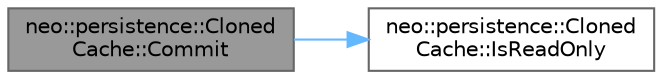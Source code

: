 digraph "neo::persistence::ClonedCache::Commit"
{
 // LATEX_PDF_SIZE
  bgcolor="transparent";
  edge [fontname=Helvetica,fontsize=10,labelfontname=Helvetica,labelfontsize=10];
  node [fontname=Helvetica,fontsize=10,shape=box,height=0.2,width=0.4];
  rankdir="LR";
  Node1 [id="Node000001",label="neo::persistence::Cloned\lCache::Commit",height=0.2,width=0.4,color="gray40", fillcolor="grey60", style="filled", fontcolor="black",tooltip=" "];
  Node1 -> Node2 [id="edge1_Node000001_Node000002",color="steelblue1",style="solid",tooltip=" "];
  Node2 [id="Node000002",label="neo::persistence::Cloned\lCache::IsReadOnly",height=0.2,width=0.4,color="grey40", fillcolor="white", style="filled",URL="$classneo_1_1persistence_1_1_cloned_cache.html#afd2bf94b94f3aef2390f763a2e737d8d",tooltip="Checks if the cache is read-only."];
}
